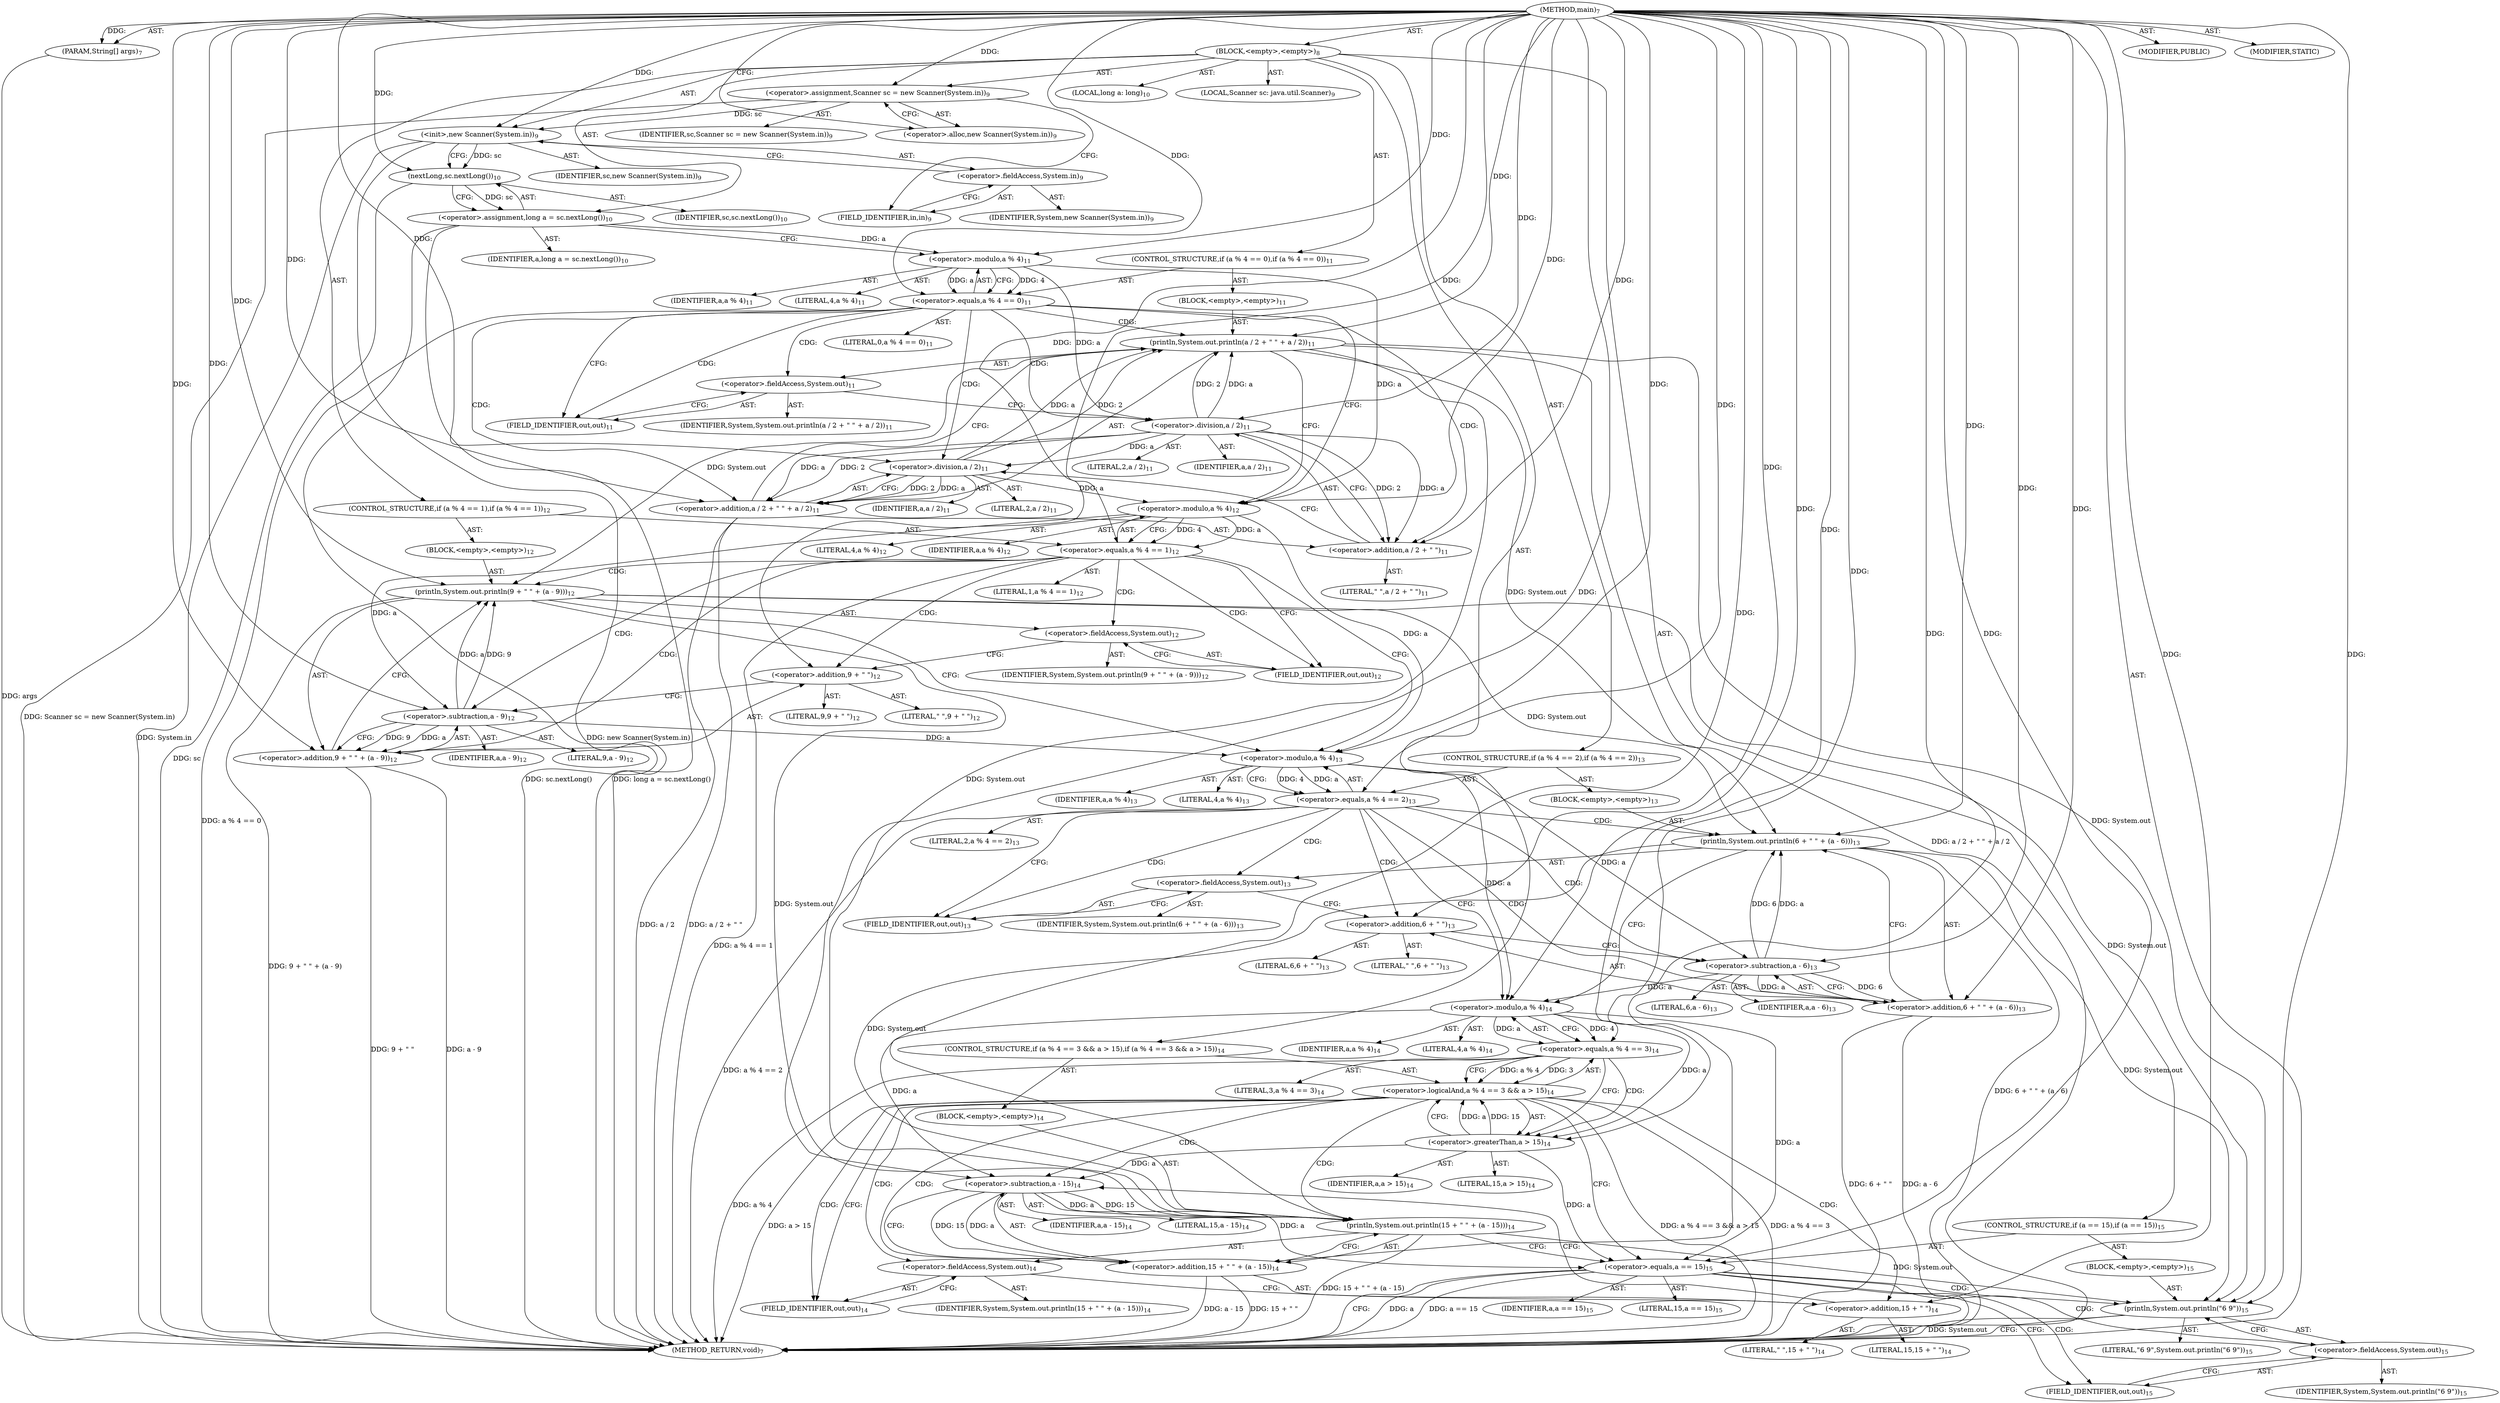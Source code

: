 digraph "main" {  
"19" [label = <(METHOD,main)<SUB>7</SUB>> ]
"20" [label = <(PARAM,String[] args)<SUB>7</SUB>> ]
"21" [label = <(BLOCK,&lt;empty&gt;,&lt;empty&gt;)<SUB>8</SUB>> ]
"4" [label = <(LOCAL,Scanner sc: java.util.Scanner)<SUB>9</SUB>> ]
"22" [label = <(&lt;operator&gt;.assignment,Scanner sc = new Scanner(System.in))<SUB>9</SUB>> ]
"23" [label = <(IDENTIFIER,sc,Scanner sc = new Scanner(System.in))<SUB>9</SUB>> ]
"24" [label = <(&lt;operator&gt;.alloc,new Scanner(System.in))<SUB>9</SUB>> ]
"25" [label = <(&lt;init&gt;,new Scanner(System.in))<SUB>9</SUB>> ]
"3" [label = <(IDENTIFIER,sc,new Scanner(System.in))<SUB>9</SUB>> ]
"26" [label = <(&lt;operator&gt;.fieldAccess,System.in)<SUB>9</SUB>> ]
"27" [label = <(IDENTIFIER,System,new Scanner(System.in))<SUB>9</SUB>> ]
"28" [label = <(FIELD_IDENTIFIER,in,in)<SUB>9</SUB>> ]
"29" [label = <(LOCAL,long a: long)<SUB>10</SUB>> ]
"30" [label = <(&lt;operator&gt;.assignment,long a = sc.nextLong())<SUB>10</SUB>> ]
"31" [label = <(IDENTIFIER,a,long a = sc.nextLong())<SUB>10</SUB>> ]
"32" [label = <(nextLong,sc.nextLong())<SUB>10</SUB>> ]
"33" [label = <(IDENTIFIER,sc,sc.nextLong())<SUB>10</SUB>> ]
"34" [label = <(CONTROL_STRUCTURE,if (a % 4 == 0),if (a % 4 == 0))<SUB>11</SUB>> ]
"35" [label = <(&lt;operator&gt;.equals,a % 4 == 0)<SUB>11</SUB>> ]
"36" [label = <(&lt;operator&gt;.modulo,a % 4)<SUB>11</SUB>> ]
"37" [label = <(IDENTIFIER,a,a % 4)<SUB>11</SUB>> ]
"38" [label = <(LITERAL,4,a % 4)<SUB>11</SUB>> ]
"39" [label = <(LITERAL,0,a % 4 == 0)<SUB>11</SUB>> ]
"40" [label = <(BLOCK,&lt;empty&gt;,&lt;empty&gt;)<SUB>11</SUB>> ]
"41" [label = <(println,System.out.println(a / 2 + &quot; &quot; + a / 2))<SUB>11</SUB>> ]
"42" [label = <(&lt;operator&gt;.fieldAccess,System.out)<SUB>11</SUB>> ]
"43" [label = <(IDENTIFIER,System,System.out.println(a / 2 + &quot; &quot; + a / 2))<SUB>11</SUB>> ]
"44" [label = <(FIELD_IDENTIFIER,out,out)<SUB>11</SUB>> ]
"45" [label = <(&lt;operator&gt;.addition,a / 2 + &quot; &quot; + a / 2)<SUB>11</SUB>> ]
"46" [label = <(&lt;operator&gt;.addition,a / 2 + &quot; &quot;)<SUB>11</SUB>> ]
"47" [label = <(&lt;operator&gt;.division,a / 2)<SUB>11</SUB>> ]
"48" [label = <(IDENTIFIER,a,a / 2)<SUB>11</SUB>> ]
"49" [label = <(LITERAL,2,a / 2)<SUB>11</SUB>> ]
"50" [label = <(LITERAL,&quot; &quot;,a / 2 + &quot; &quot;)<SUB>11</SUB>> ]
"51" [label = <(&lt;operator&gt;.division,a / 2)<SUB>11</SUB>> ]
"52" [label = <(IDENTIFIER,a,a / 2)<SUB>11</SUB>> ]
"53" [label = <(LITERAL,2,a / 2)<SUB>11</SUB>> ]
"54" [label = <(CONTROL_STRUCTURE,if (a % 4 == 1),if (a % 4 == 1))<SUB>12</SUB>> ]
"55" [label = <(&lt;operator&gt;.equals,a % 4 == 1)<SUB>12</SUB>> ]
"56" [label = <(&lt;operator&gt;.modulo,a % 4)<SUB>12</SUB>> ]
"57" [label = <(IDENTIFIER,a,a % 4)<SUB>12</SUB>> ]
"58" [label = <(LITERAL,4,a % 4)<SUB>12</SUB>> ]
"59" [label = <(LITERAL,1,a % 4 == 1)<SUB>12</SUB>> ]
"60" [label = <(BLOCK,&lt;empty&gt;,&lt;empty&gt;)<SUB>12</SUB>> ]
"61" [label = <(println,System.out.println(9 + &quot; &quot; + (a - 9)))<SUB>12</SUB>> ]
"62" [label = <(&lt;operator&gt;.fieldAccess,System.out)<SUB>12</SUB>> ]
"63" [label = <(IDENTIFIER,System,System.out.println(9 + &quot; &quot; + (a - 9)))<SUB>12</SUB>> ]
"64" [label = <(FIELD_IDENTIFIER,out,out)<SUB>12</SUB>> ]
"65" [label = <(&lt;operator&gt;.addition,9 + &quot; &quot; + (a - 9))<SUB>12</SUB>> ]
"66" [label = <(&lt;operator&gt;.addition,9 + &quot; &quot;)<SUB>12</SUB>> ]
"67" [label = <(LITERAL,9,9 + &quot; &quot;)<SUB>12</SUB>> ]
"68" [label = <(LITERAL,&quot; &quot;,9 + &quot; &quot;)<SUB>12</SUB>> ]
"69" [label = <(&lt;operator&gt;.subtraction,a - 9)<SUB>12</SUB>> ]
"70" [label = <(IDENTIFIER,a,a - 9)<SUB>12</SUB>> ]
"71" [label = <(LITERAL,9,a - 9)<SUB>12</SUB>> ]
"72" [label = <(CONTROL_STRUCTURE,if (a % 4 == 2),if (a % 4 == 2))<SUB>13</SUB>> ]
"73" [label = <(&lt;operator&gt;.equals,a % 4 == 2)<SUB>13</SUB>> ]
"74" [label = <(&lt;operator&gt;.modulo,a % 4)<SUB>13</SUB>> ]
"75" [label = <(IDENTIFIER,a,a % 4)<SUB>13</SUB>> ]
"76" [label = <(LITERAL,4,a % 4)<SUB>13</SUB>> ]
"77" [label = <(LITERAL,2,a % 4 == 2)<SUB>13</SUB>> ]
"78" [label = <(BLOCK,&lt;empty&gt;,&lt;empty&gt;)<SUB>13</SUB>> ]
"79" [label = <(println,System.out.println(6 + &quot; &quot; + (a - 6)))<SUB>13</SUB>> ]
"80" [label = <(&lt;operator&gt;.fieldAccess,System.out)<SUB>13</SUB>> ]
"81" [label = <(IDENTIFIER,System,System.out.println(6 + &quot; &quot; + (a - 6)))<SUB>13</SUB>> ]
"82" [label = <(FIELD_IDENTIFIER,out,out)<SUB>13</SUB>> ]
"83" [label = <(&lt;operator&gt;.addition,6 + &quot; &quot; + (a - 6))<SUB>13</SUB>> ]
"84" [label = <(&lt;operator&gt;.addition,6 + &quot; &quot;)<SUB>13</SUB>> ]
"85" [label = <(LITERAL,6,6 + &quot; &quot;)<SUB>13</SUB>> ]
"86" [label = <(LITERAL,&quot; &quot;,6 + &quot; &quot;)<SUB>13</SUB>> ]
"87" [label = <(&lt;operator&gt;.subtraction,a - 6)<SUB>13</SUB>> ]
"88" [label = <(IDENTIFIER,a,a - 6)<SUB>13</SUB>> ]
"89" [label = <(LITERAL,6,a - 6)<SUB>13</SUB>> ]
"90" [label = <(CONTROL_STRUCTURE,if (a % 4 == 3 &amp;&amp; a &gt; 15),if (a % 4 == 3 &amp;&amp; a &gt; 15))<SUB>14</SUB>> ]
"91" [label = <(&lt;operator&gt;.logicalAnd,a % 4 == 3 &amp;&amp; a &gt; 15)<SUB>14</SUB>> ]
"92" [label = <(&lt;operator&gt;.equals,a % 4 == 3)<SUB>14</SUB>> ]
"93" [label = <(&lt;operator&gt;.modulo,a % 4)<SUB>14</SUB>> ]
"94" [label = <(IDENTIFIER,a,a % 4)<SUB>14</SUB>> ]
"95" [label = <(LITERAL,4,a % 4)<SUB>14</SUB>> ]
"96" [label = <(LITERAL,3,a % 4 == 3)<SUB>14</SUB>> ]
"97" [label = <(&lt;operator&gt;.greaterThan,a &gt; 15)<SUB>14</SUB>> ]
"98" [label = <(IDENTIFIER,a,a &gt; 15)<SUB>14</SUB>> ]
"99" [label = <(LITERAL,15,a &gt; 15)<SUB>14</SUB>> ]
"100" [label = <(BLOCK,&lt;empty&gt;,&lt;empty&gt;)<SUB>14</SUB>> ]
"101" [label = <(println,System.out.println(15 + &quot; &quot; + (a - 15)))<SUB>14</SUB>> ]
"102" [label = <(&lt;operator&gt;.fieldAccess,System.out)<SUB>14</SUB>> ]
"103" [label = <(IDENTIFIER,System,System.out.println(15 + &quot; &quot; + (a - 15)))<SUB>14</SUB>> ]
"104" [label = <(FIELD_IDENTIFIER,out,out)<SUB>14</SUB>> ]
"105" [label = <(&lt;operator&gt;.addition,15 + &quot; &quot; + (a - 15))<SUB>14</SUB>> ]
"106" [label = <(&lt;operator&gt;.addition,15 + &quot; &quot;)<SUB>14</SUB>> ]
"107" [label = <(LITERAL,15,15 + &quot; &quot;)<SUB>14</SUB>> ]
"108" [label = <(LITERAL,&quot; &quot;,15 + &quot; &quot;)<SUB>14</SUB>> ]
"109" [label = <(&lt;operator&gt;.subtraction,a - 15)<SUB>14</SUB>> ]
"110" [label = <(IDENTIFIER,a,a - 15)<SUB>14</SUB>> ]
"111" [label = <(LITERAL,15,a - 15)<SUB>14</SUB>> ]
"112" [label = <(CONTROL_STRUCTURE,if (a == 15),if (a == 15))<SUB>15</SUB>> ]
"113" [label = <(&lt;operator&gt;.equals,a == 15)<SUB>15</SUB>> ]
"114" [label = <(IDENTIFIER,a,a == 15)<SUB>15</SUB>> ]
"115" [label = <(LITERAL,15,a == 15)<SUB>15</SUB>> ]
"116" [label = <(BLOCK,&lt;empty&gt;,&lt;empty&gt;)<SUB>15</SUB>> ]
"117" [label = <(println,System.out.println(&quot;6 9&quot;))<SUB>15</SUB>> ]
"118" [label = <(&lt;operator&gt;.fieldAccess,System.out)<SUB>15</SUB>> ]
"119" [label = <(IDENTIFIER,System,System.out.println(&quot;6 9&quot;))<SUB>15</SUB>> ]
"120" [label = <(FIELD_IDENTIFIER,out,out)<SUB>15</SUB>> ]
"121" [label = <(LITERAL,&quot;6 9&quot;,System.out.println(&quot;6 9&quot;))<SUB>15</SUB>> ]
"122" [label = <(MODIFIER,PUBLIC)> ]
"123" [label = <(MODIFIER,STATIC)> ]
"124" [label = <(METHOD_RETURN,void)<SUB>7</SUB>> ]
  "19" -> "20"  [ label = "AST: "] 
  "19" -> "21"  [ label = "AST: "] 
  "19" -> "122"  [ label = "AST: "] 
  "19" -> "123"  [ label = "AST: "] 
  "19" -> "124"  [ label = "AST: "] 
  "21" -> "4"  [ label = "AST: "] 
  "21" -> "22"  [ label = "AST: "] 
  "21" -> "25"  [ label = "AST: "] 
  "21" -> "29"  [ label = "AST: "] 
  "21" -> "30"  [ label = "AST: "] 
  "21" -> "34"  [ label = "AST: "] 
  "21" -> "54"  [ label = "AST: "] 
  "21" -> "72"  [ label = "AST: "] 
  "21" -> "90"  [ label = "AST: "] 
  "21" -> "112"  [ label = "AST: "] 
  "22" -> "23"  [ label = "AST: "] 
  "22" -> "24"  [ label = "AST: "] 
  "25" -> "3"  [ label = "AST: "] 
  "25" -> "26"  [ label = "AST: "] 
  "26" -> "27"  [ label = "AST: "] 
  "26" -> "28"  [ label = "AST: "] 
  "30" -> "31"  [ label = "AST: "] 
  "30" -> "32"  [ label = "AST: "] 
  "32" -> "33"  [ label = "AST: "] 
  "34" -> "35"  [ label = "AST: "] 
  "34" -> "40"  [ label = "AST: "] 
  "35" -> "36"  [ label = "AST: "] 
  "35" -> "39"  [ label = "AST: "] 
  "36" -> "37"  [ label = "AST: "] 
  "36" -> "38"  [ label = "AST: "] 
  "40" -> "41"  [ label = "AST: "] 
  "41" -> "42"  [ label = "AST: "] 
  "41" -> "45"  [ label = "AST: "] 
  "42" -> "43"  [ label = "AST: "] 
  "42" -> "44"  [ label = "AST: "] 
  "45" -> "46"  [ label = "AST: "] 
  "45" -> "51"  [ label = "AST: "] 
  "46" -> "47"  [ label = "AST: "] 
  "46" -> "50"  [ label = "AST: "] 
  "47" -> "48"  [ label = "AST: "] 
  "47" -> "49"  [ label = "AST: "] 
  "51" -> "52"  [ label = "AST: "] 
  "51" -> "53"  [ label = "AST: "] 
  "54" -> "55"  [ label = "AST: "] 
  "54" -> "60"  [ label = "AST: "] 
  "55" -> "56"  [ label = "AST: "] 
  "55" -> "59"  [ label = "AST: "] 
  "56" -> "57"  [ label = "AST: "] 
  "56" -> "58"  [ label = "AST: "] 
  "60" -> "61"  [ label = "AST: "] 
  "61" -> "62"  [ label = "AST: "] 
  "61" -> "65"  [ label = "AST: "] 
  "62" -> "63"  [ label = "AST: "] 
  "62" -> "64"  [ label = "AST: "] 
  "65" -> "66"  [ label = "AST: "] 
  "65" -> "69"  [ label = "AST: "] 
  "66" -> "67"  [ label = "AST: "] 
  "66" -> "68"  [ label = "AST: "] 
  "69" -> "70"  [ label = "AST: "] 
  "69" -> "71"  [ label = "AST: "] 
  "72" -> "73"  [ label = "AST: "] 
  "72" -> "78"  [ label = "AST: "] 
  "73" -> "74"  [ label = "AST: "] 
  "73" -> "77"  [ label = "AST: "] 
  "74" -> "75"  [ label = "AST: "] 
  "74" -> "76"  [ label = "AST: "] 
  "78" -> "79"  [ label = "AST: "] 
  "79" -> "80"  [ label = "AST: "] 
  "79" -> "83"  [ label = "AST: "] 
  "80" -> "81"  [ label = "AST: "] 
  "80" -> "82"  [ label = "AST: "] 
  "83" -> "84"  [ label = "AST: "] 
  "83" -> "87"  [ label = "AST: "] 
  "84" -> "85"  [ label = "AST: "] 
  "84" -> "86"  [ label = "AST: "] 
  "87" -> "88"  [ label = "AST: "] 
  "87" -> "89"  [ label = "AST: "] 
  "90" -> "91"  [ label = "AST: "] 
  "90" -> "100"  [ label = "AST: "] 
  "91" -> "92"  [ label = "AST: "] 
  "91" -> "97"  [ label = "AST: "] 
  "92" -> "93"  [ label = "AST: "] 
  "92" -> "96"  [ label = "AST: "] 
  "93" -> "94"  [ label = "AST: "] 
  "93" -> "95"  [ label = "AST: "] 
  "97" -> "98"  [ label = "AST: "] 
  "97" -> "99"  [ label = "AST: "] 
  "100" -> "101"  [ label = "AST: "] 
  "101" -> "102"  [ label = "AST: "] 
  "101" -> "105"  [ label = "AST: "] 
  "102" -> "103"  [ label = "AST: "] 
  "102" -> "104"  [ label = "AST: "] 
  "105" -> "106"  [ label = "AST: "] 
  "105" -> "109"  [ label = "AST: "] 
  "106" -> "107"  [ label = "AST: "] 
  "106" -> "108"  [ label = "AST: "] 
  "109" -> "110"  [ label = "AST: "] 
  "109" -> "111"  [ label = "AST: "] 
  "112" -> "113"  [ label = "AST: "] 
  "112" -> "116"  [ label = "AST: "] 
  "113" -> "114"  [ label = "AST: "] 
  "113" -> "115"  [ label = "AST: "] 
  "116" -> "117"  [ label = "AST: "] 
  "117" -> "118"  [ label = "AST: "] 
  "117" -> "121"  [ label = "AST: "] 
  "118" -> "119"  [ label = "AST: "] 
  "118" -> "120"  [ label = "AST: "] 
  "22" -> "28"  [ label = "CFG: "] 
  "25" -> "32"  [ label = "CFG: "] 
  "30" -> "36"  [ label = "CFG: "] 
  "24" -> "22"  [ label = "CFG: "] 
  "26" -> "25"  [ label = "CFG: "] 
  "32" -> "30"  [ label = "CFG: "] 
  "35" -> "44"  [ label = "CFG: "] 
  "35" -> "56"  [ label = "CFG: "] 
  "55" -> "64"  [ label = "CFG: "] 
  "55" -> "74"  [ label = "CFG: "] 
  "73" -> "82"  [ label = "CFG: "] 
  "73" -> "93"  [ label = "CFG: "] 
  "91" -> "104"  [ label = "CFG: "] 
  "91" -> "113"  [ label = "CFG: "] 
  "113" -> "124"  [ label = "CFG: "] 
  "113" -> "120"  [ label = "CFG: "] 
  "28" -> "26"  [ label = "CFG: "] 
  "36" -> "35"  [ label = "CFG: "] 
  "41" -> "56"  [ label = "CFG: "] 
  "56" -> "55"  [ label = "CFG: "] 
  "61" -> "74"  [ label = "CFG: "] 
  "74" -> "73"  [ label = "CFG: "] 
  "79" -> "93"  [ label = "CFG: "] 
  "92" -> "91"  [ label = "CFG: "] 
  "92" -> "97"  [ label = "CFG: "] 
  "97" -> "91"  [ label = "CFG: "] 
  "101" -> "113"  [ label = "CFG: "] 
  "117" -> "124"  [ label = "CFG: "] 
  "42" -> "47"  [ label = "CFG: "] 
  "45" -> "41"  [ label = "CFG: "] 
  "62" -> "66"  [ label = "CFG: "] 
  "65" -> "61"  [ label = "CFG: "] 
  "80" -> "84"  [ label = "CFG: "] 
  "83" -> "79"  [ label = "CFG: "] 
  "93" -> "92"  [ label = "CFG: "] 
  "102" -> "106"  [ label = "CFG: "] 
  "105" -> "101"  [ label = "CFG: "] 
  "118" -> "117"  [ label = "CFG: "] 
  "44" -> "42"  [ label = "CFG: "] 
  "46" -> "51"  [ label = "CFG: "] 
  "51" -> "45"  [ label = "CFG: "] 
  "64" -> "62"  [ label = "CFG: "] 
  "66" -> "69"  [ label = "CFG: "] 
  "69" -> "65"  [ label = "CFG: "] 
  "82" -> "80"  [ label = "CFG: "] 
  "84" -> "87"  [ label = "CFG: "] 
  "87" -> "83"  [ label = "CFG: "] 
  "104" -> "102"  [ label = "CFG: "] 
  "106" -> "109"  [ label = "CFG: "] 
  "109" -> "105"  [ label = "CFG: "] 
  "120" -> "118"  [ label = "CFG: "] 
  "47" -> "46"  [ label = "CFG: "] 
  "19" -> "24"  [ label = "CFG: "] 
  "20" -> "124"  [ label = "DDG: args"] 
  "22" -> "124"  [ label = "DDG: Scanner sc = new Scanner(System.in)"] 
  "25" -> "124"  [ label = "DDG: System.in"] 
  "25" -> "124"  [ label = "DDG: new Scanner(System.in)"] 
  "32" -> "124"  [ label = "DDG: sc"] 
  "30" -> "124"  [ label = "DDG: sc.nextLong()"] 
  "30" -> "124"  [ label = "DDG: long a = sc.nextLong()"] 
  "35" -> "124"  [ label = "DDG: a % 4 == 0"] 
  "45" -> "124"  [ label = "DDG: a / 2 + &quot; &quot;"] 
  "45" -> "124"  [ label = "DDG: a / 2"] 
  "41" -> "124"  [ label = "DDG: a / 2 + &quot; &quot; + a / 2"] 
  "55" -> "124"  [ label = "DDG: a % 4 == 1"] 
  "65" -> "124"  [ label = "DDG: 9 + &quot; &quot;"] 
  "65" -> "124"  [ label = "DDG: a - 9"] 
  "61" -> "124"  [ label = "DDG: 9 + &quot; &quot; + (a - 9)"] 
  "73" -> "124"  [ label = "DDG: a % 4 == 2"] 
  "83" -> "124"  [ label = "DDG: 6 + &quot; &quot;"] 
  "83" -> "124"  [ label = "DDG: a - 6"] 
  "79" -> "124"  [ label = "DDG: 6 + &quot; &quot; + (a - 6)"] 
  "92" -> "124"  [ label = "DDG: a % 4"] 
  "91" -> "124"  [ label = "DDG: a % 4 == 3"] 
  "91" -> "124"  [ label = "DDG: a &gt; 15"] 
  "91" -> "124"  [ label = "DDG: a % 4 == 3 &amp;&amp; a &gt; 15"] 
  "105" -> "124"  [ label = "DDG: 15 + &quot; &quot;"] 
  "105" -> "124"  [ label = "DDG: a - 15"] 
  "101" -> "124"  [ label = "DDG: 15 + &quot; &quot; + (a - 15)"] 
  "113" -> "124"  [ label = "DDG: a"] 
  "113" -> "124"  [ label = "DDG: a == 15"] 
  "117" -> "124"  [ label = "DDG: System.out"] 
  "19" -> "20"  [ label = "DDG: "] 
  "19" -> "22"  [ label = "DDG: "] 
  "32" -> "30"  [ label = "DDG: sc"] 
  "22" -> "25"  [ label = "DDG: sc"] 
  "19" -> "25"  [ label = "DDG: "] 
  "25" -> "32"  [ label = "DDG: sc"] 
  "19" -> "32"  [ label = "DDG: "] 
  "36" -> "35"  [ label = "DDG: a"] 
  "36" -> "35"  [ label = "DDG: 4"] 
  "19" -> "35"  [ label = "DDG: "] 
  "56" -> "55"  [ label = "DDG: a"] 
  "56" -> "55"  [ label = "DDG: 4"] 
  "19" -> "55"  [ label = "DDG: "] 
  "74" -> "73"  [ label = "DDG: a"] 
  "74" -> "73"  [ label = "DDG: 4"] 
  "19" -> "73"  [ label = "DDG: "] 
  "92" -> "91"  [ label = "DDG: a % 4"] 
  "92" -> "91"  [ label = "DDG: 3"] 
  "97" -> "91"  [ label = "DDG: a"] 
  "97" -> "91"  [ label = "DDG: 15"] 
  "93" -> "113"  [ label = "DDG: a"] 
  "97" -> "113"  [ label = "DDG: a"] 
  "109" -> "113"  [ label = "DDG: a"] 
  "19" -> "113"  [ label = "DDG: "] 
  "30" -> "36"  [ label = "DDG: a"] 
  "19" -> "36"  [ label = "DDG: "] 
  "47" -> "41"  [ label = "DDG: a"] 
  "47" -> "41"  [ label = "DDG: 2"] 
  "19" -> "41"  [ label = "DDG: "] 
  "51" -> "41"  [ label = "DDG: a"] 
  "51" -> "41"  [ label = "DDG: 2"] 
  "36" -> "56"  [ label = "DDG: a"] 
  "51" -> "56"  [ label = "DDG: a"] 
  "19" -> "56"  [ label = "DDG: "] 
  "41" -> "61"  [ label = "DDG: System.out"] 
  "19" -> "61"  [ label = "DDG: "] 
  "69" -> "61"  [ label = "DDG: a"] 
  "69" -> "61"  [ label = "DDG: 9"] 
  "56" -> "74"  [ label = "DDG: a"] 
  "69" -> "74"  [ label = "DDG: a"] 
  "19" -> "74"  [ label = "DDG: "] 
  "41" -> "79"  [ label = "DDG: System.out"] 
  "61" -> "79"  [ label = "DDG: System.out"] 
  "19" -> "79"  [ label = "DDG: "] 
  "87" -> "79"  [ label = "DDG: a"] 
  "87" -> "79"  [ label = "DDG: 6"] 
  "93" -> "92"  [ label = "DDG: a"] 
  "93" -> "92"  [ label = "DDG: 4"] 
  "19" -> "92"  [ label = "DDG: "] 
  "93" -> "97"  [ label = "DDG: a"] 
  "19" -> "97"  [ label = "DDG: "] 
  "41" -> "101"  [ label = "DDG: System.out"] 
  "61" -> "101"  [ label = "DDG: System.out"] 
  "79" -> "101"  [ label = "DDG: System.out"] 
  "19" -> "101"  [ label = "DDG: "] 
  "109" -> "101"  [ label = "DDG: a"] 
  "109" -> "101"  [ label = "DDG: 15"] 
  "41" -> "117"  [ label = "DDG: System.out"] 
  "61" -> "117"  [ label = "DDG: System.out"] 
  "79" -> "117"  [ label = "DDG: System.out"] 
  "101" -> "117"  [ label = "DDG: System.out"] 
  "19" -> "117"  [ label = "DDG: "] 
  "47" -> "45"  [ label = "DDG: a"] 
  "47" -> "45"  [ label = "DDG: 2"] 
  "19" -> "45"  [ label = "DDG: "] 
  "51" -> "45"  [ label = "DDG: a"] 
  "51" -> "45"  [ label = "DDG: 2"] 
  "19" -> "65"  [ label = "DDG: "] 
  "69" -> "65"  [ label = "DDG: a"] 
  "69" -> "65"  [ label = "DDG: 9"] 
  "19" -> "83"  [ label = "DDG: "] 
  "87" -> "83"  [ label = "DDG: a"] 
  "87" -> "83"  [ label = "DDG: 6"] 
  "74" -> "93"  [ label = "DDG: a"] 
  "87" -> "93"  [ label = "DDG: a"] 
  "19" -> "93"  [ label = "DDG: "] 
  "19" -> "105"  [ label = "DDG: "] 
  "109" -> "105"  [ label = "DDG: a"] 
  "109" -> "105"  [ label = "DDG: 15"] 
  "47" -> "46"  [ label = "DDG: a"] 
  "47" -> "46"  [ label = "DDG: 2"] 
  "19" -> "46"  [ label = "DDG: "] 
  "47" -> "51"  [ label = "DDG: a"] 
  "19" -> "51"  [ label = "DDG: "] 
  "19" -> "66"  [ label = "DDG: "] 
  "56" -> "69"  [ label = "DDG: a"] 
  "19" -> "69"  [ label = "DDG: "] 
  "19" -> "84"  [ label = "DDG: "] 
  "74" -> "87"  [ label = "DDG: a"] 
  "19" -> "87"  [ label = "DDG: "] 
  "19" -> "106"  [ label = "DDG: "] 
  "93" -> "109"  [ label = "DDG: a"] 
  "97" -> "109"  [ label = "DDG: a"] 
  "19" -> "109"  [ label = "DDG: "] 
  "36" -> "47"  [ label = "DDG: a"] 
  "19" -> "47"  [ label = "DDG: "] 
  "35" -> "47"  [ label = "CDG: "] 
  "35" -> "42"  [ label = "CDG: "] 
  "35" -> "51"  [ label = "CDG: "] 
  "35" -> "46"  [ label = "CDG: "] 
  "35" -> "45"  [ label = "CDG: "] 
  "35" -> "44"  [ label = "CDG: "] 
  "35" -> "41"  [ label = "CDG: "] 
  "55" -> "64"  [ label = "CDG: "] 
  "55" -> "66"  [ label = "CDG: "] 
  "55" -> "69"  [ label = "CDG: "] 
  "55" -> "65"  [ label = "CDG: "] 
  "55" -> "61"  [ label = "CDG: "] 
  "55" -> "62"  [ label = "CDG: "] 
  "73" -> "84"  [ label = "CDG: "] 
  "73" -> "87"  [ label = "CDG: "] 
  "73" -> "82"  [ label = "CDG: "] 
  "73" -> "79"  [ label = "CDG: "] 
  "73" -> "80"  [ label = "CDG: "] 
  "73" -> "83"  [ label = "CDG: "] 
  "91" -> "102"  [ label = "CDG: "] 
  "91" -> "104"  [ label = "CDG: "] 
  "91" -> "106"  [ label = "CDG: "] 
  "91" -> "101"  [ label = "CDG: "] 
  "91" -> "105"  [ label = "CDG: "] 
  "91" -> "109"  [ label = "CDG: "] 
  "113" -> "120"  [ label = "CDG: "] 
  "113" -> "118"  [ label = "CDG: "] 
  "113" -> "117"  [ label = "CDG: "] 
  "92" -> "97"  [ label = "CDG: "] 
}
